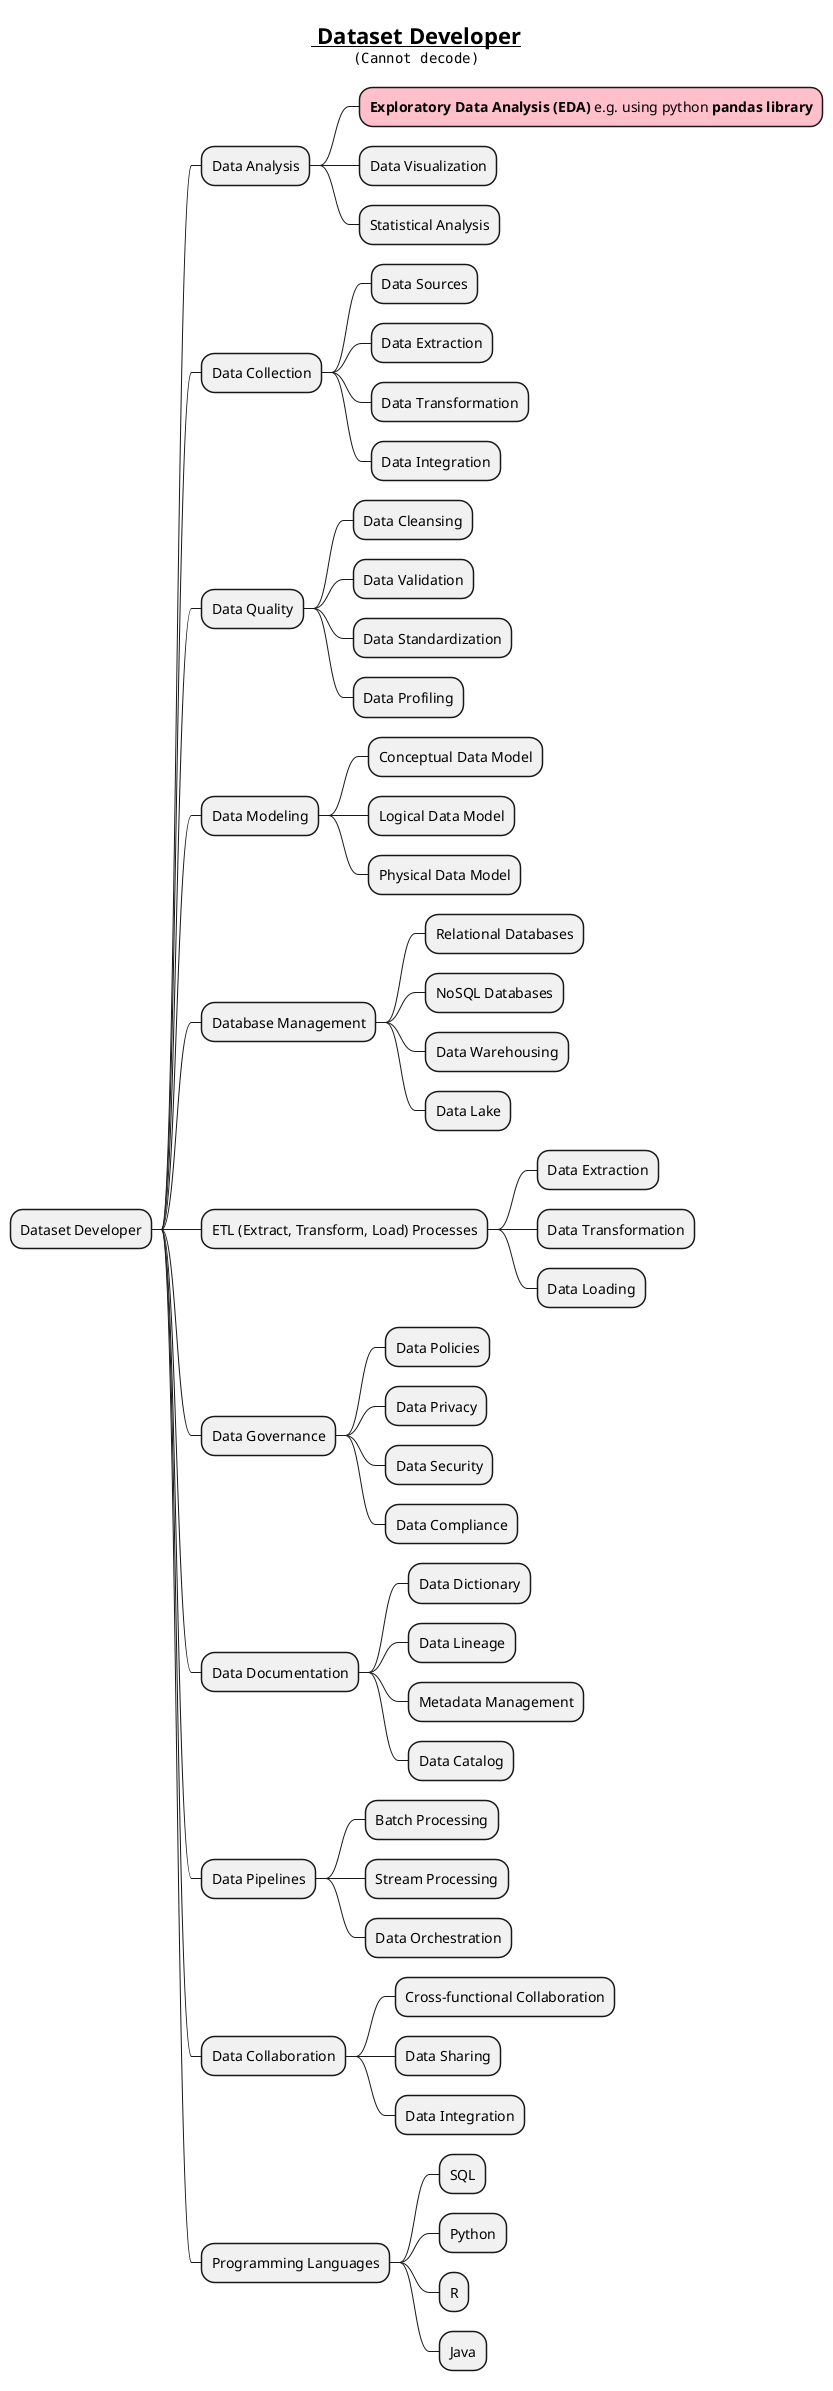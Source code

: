 @startmindmap
title =__ Dataset Developer__\n<img:img.png>

* Dataset Developer
** Data Analysis
***[#pink] **Exploratory Data Analysis (EDA)** e.g. using python **pandas library**
*** Data Visualization
*** Statistical Analysis
** Data Collection
*** Data Sources
*** Data Extraction
*** Data Transformation
*** Data Integration
** Data Quality
*** Data Cleansing
*** Data Validation
*** Data Standardization
*** Data Profiling
** Data Modeling
*** Conceptual Data Model
*** Logical Data Model
*** Physical Data Model
** Database Management
*** Relational Databases
*** NoSQL Databases
*** Data Warehousing
*** Data Lake
** ETL (Extract, Transform, Load) Processes
*** Data Extraction
*** Data Transformation
*** Data Loading
** Data Governance
*** Data Policies
*** Data Privacy
*** Data Security
*** Data Compliance
** Data Documentation
*** Data Dictionary
*** Data Lineage
*** Metadata Management
*** Data Catalog
** Data Pipelines
*** Batch Processing
*** Stream Processing
*** Data Orchestration
** Data Collaboration
*** Cross-functional Collaboration
*** Data Sharing
*** Data Integration
** Programming Languages
*** SQL
*** Python
*** R
*** Java
@endmindmap
